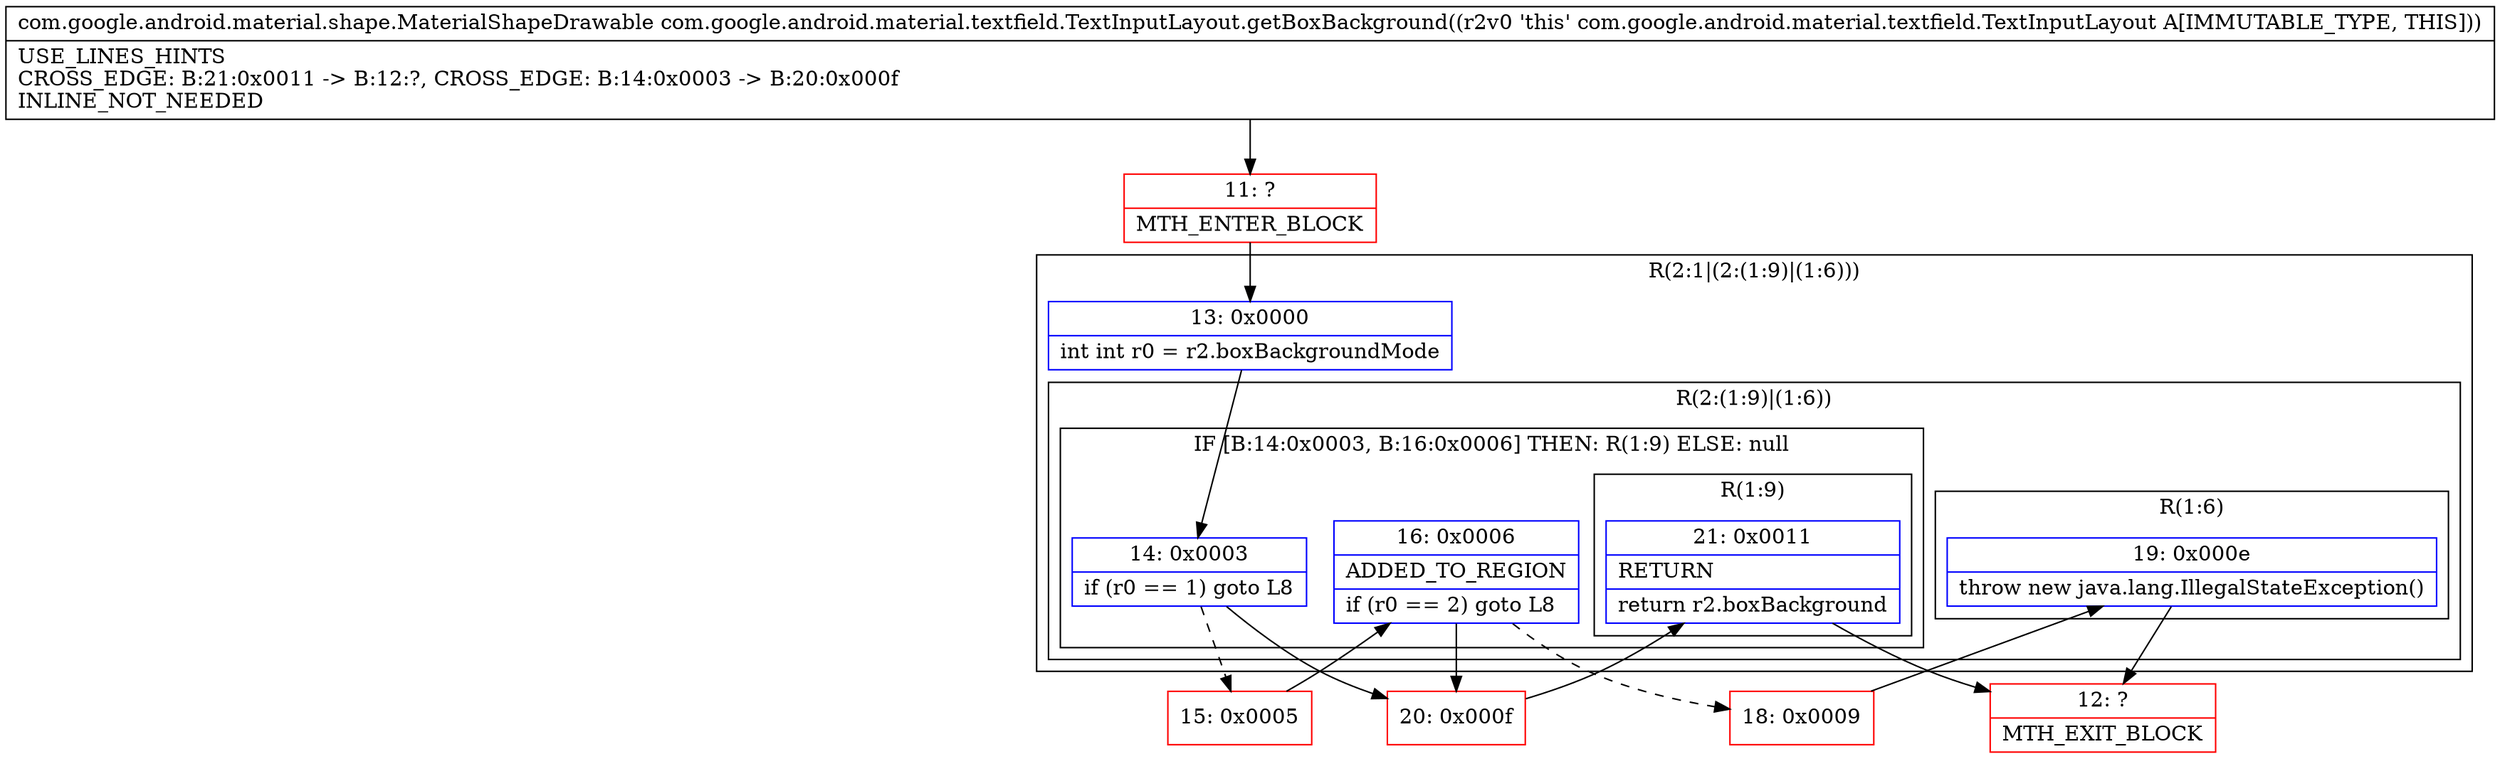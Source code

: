 digraph "CFG forcom.google.android.material.textfield.TextInputLayout.getBoxBackground()Lcom\/google\/android\/material\/shape\/MaterialShapeDrawable;" {
subgraph cluster_Region_1239202443 {
label = "R(2:1|(2:(1:9)|(1:6)))";
node [shape=record,color=blue];
Node_13 [shape=record,label="{13\:\ 0x0000|int int r0 = r2.boxBackgroundMode\l}"];
subgraph cluster_Region_210940458 {
label = "R(2:(1:9)|(1:6))";
node [shape=record,color=blue];
subgraph cluster_IfRegion_792536829 {
label = "IF [B:14:0x0003, B:16:0x0006] THEN: R(1:9) ELSE: null";
node [shape=record,color=blue];
Node_14 [shape=record,label="{14\:\ 0x0003|if (r0 == 1) goto L8\l}"];
Node_16 [shape=record,label="{16\:\ 0x0006|ADDED_TO_REGION\l|if (r0 == 2) goto L8\l}"];
subgraph cluster_Region_1712065227 {
label = "R(1:9)";
node [shape=record,color=blue];
Node_21 [shape=record,label="{21\:\ 0x0011|RETURN\l|return r2.boxBackground\l}"];
}
}
subgraph cluster_Region_921099780 {
label = "R(1:6)";
node [shape=record,color=blue];
Node_19 [shape=record,label="{19\:\ 0x000e|throw new java.lang.IllegalStateException()\l}"];
}
}
}
Node_11 [shape=record,color=red,label="{11\:\ ?|MTH_ENTER_BLOCK\l}"];
Node_15 [shape=record,color=red,label="{15\:\ 0x0005}"];
Node_18 [shape=record,color=red,label="{18\:\ 0x0009}"];
Node_12 [shape=record,color=red,label="{12\:\ ?|MTH_EXIT_BLOCK\l}"];
Node_20 [shape=record,color=red,label="{20\:\ 0x000f}"];
MethodNode[shape=record,label="{com.google.android.material.shape.MaterialShapeDrawable com.google.android.material.textfield.TextInputLayout.getBoxBackground((r2v0 'this' com.google.android.material.textfield.TextInputLayout A[IMMUTABLE_TYPE, THIS]))  | USE_LINES_HINTS\lCROSS_EDGE: B:21:0x0011 \-\> B:12:?, CROSS_EDGE: B:14:0x0003 \-\> B:20:0x000f\lINLINE_NOT_NEEDED\l}"];
MethodNode -> Node_11;Node_13 -> Node_14;
Node_14 -> Node_15[style=dashed];
Node_14 -> Node_20;
Node_16 -> Node_18[style=dashed];
Node_16 -> Node_20;
Node_21 -> Node_12;
Node_19 -> Node_12;
Node_11 -> Node_13;
Node_15 -> Node_16;
Node_18 -> Node_19;
Node_20 -> Node_21;
}

